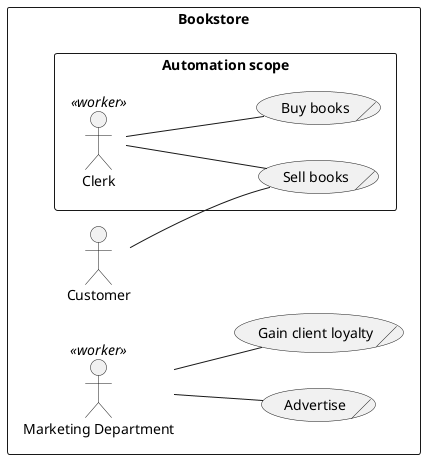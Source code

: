 @startuml

	' top to bottom direction
	left to right direction
	skinparam packageStyle rectangle
				
	
	rectangle Bookstore {
	actor Customer as c
	:Marketing Department: as m <<worker>>
		rectangle "Automation scope" {
			actor Clerk <<worker>> as w
			(Buy books)/ as bb
			(Sell books)/ as sb
		}
		(Advertise)/ as ad
		(Gain client loyalty)/ as gl
		w -- (bb)
		w -- (sb)
		c -- (sb)
		m -- (ad)
		m -- (gl)
	}
@enduml